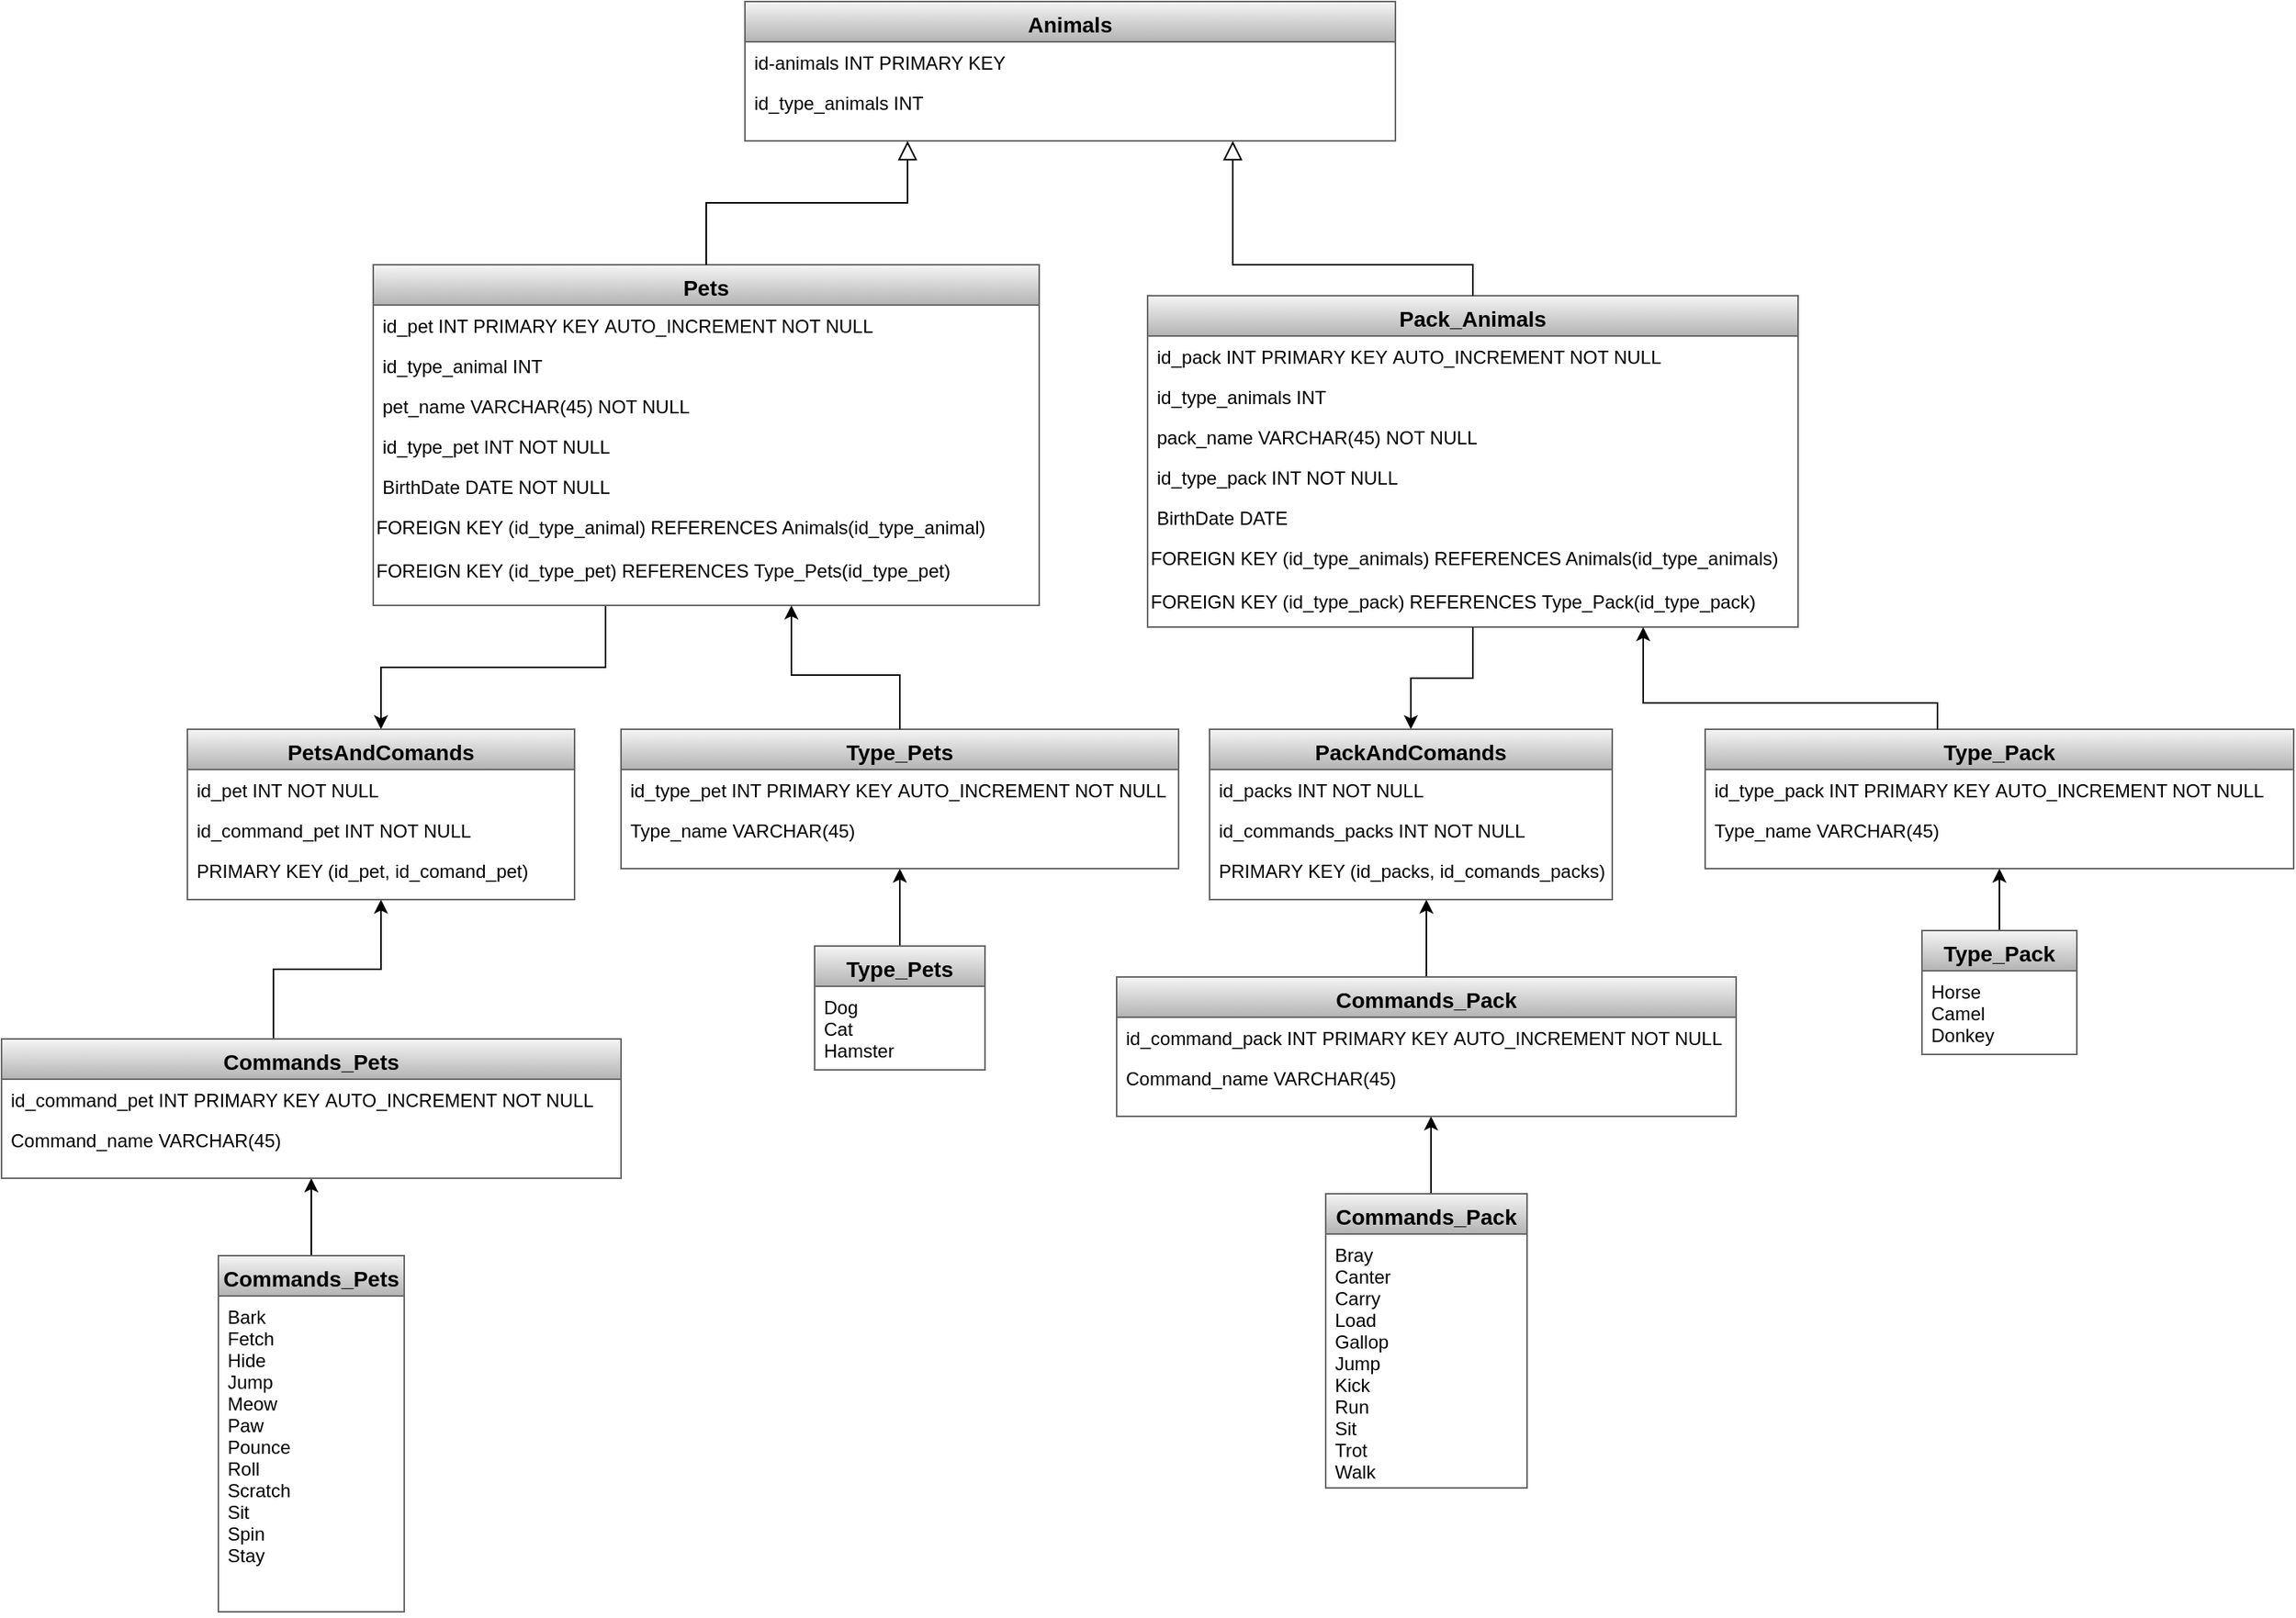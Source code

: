 <mxfile version="22.1.18" type="device">
  <diagram id="C5RBs43oDa-KdzZeNtuy" name="Page-1">
    <mxGraphModel dx="1941" dy="965" grid="1" gridSize="10" guides="1" tooltips="1" connect="1" arrows="1" fold="1" page="1" pageScale="1" pageWidth="827" pageHeight="1169" math="0" shadow="0">
      <root>
        <mxCell id="WIyWlLk6GJQsqaUBKTNV-0" />
        <mxCell id="WIyWlLk6GJQsqaUBKTNV-1" parent="WIyWlLk6GJQsqaUBKTNV-0" />
        <mxCell id="zkfFHV4jXpPFQw0GAbJ--0" value="Animals" style="swimlane;fontStyle=1;align=center;verticalAlign=top;childLayout=stackLayout;horizontal=1;startSize=26;horizontalStack=0;resizeParent=1;resizeLast=0;collapsible=1;marginBottom=0;rounded=0;shadow=0;strokeWidth=1;fillColor=#f5f5f5;gradientColor=#b3b3b3;strokeColor=#666666;fontSize=14;" parent="WIyWlLk6GJQsqaUBKTNV-1" vertex="1">
          <mxGeometry x="230" y="70" width="420" height="90" as="geometry">
            <mxRectangle x="230" y="140" width="160" height="26" as="alternateBounds" />
          </mxGeometry>
        </mxCell>
        <mxCell id="AlB-ESn7m_eAyDEMcSOY-45" value="id-animals INT PRIMARY KEY" style="text;align=left;verticalAlign=top;spacingLeft=4;spacingRight=4;overflow=hidden;rotatable=0;points=[[0,0.5],[1,0.5]];portConstraint=eastwest;" parent="zkfFHV4jXpPFQw0GAbJ--0" vertex="1">
          <mxGeometry y="26" width="420" height="26" as="geometry" />
        </mxCell>
        <mxCell id="i8bmPJD4AaZcCRBqQOqv-18" value="id_type_animals INT " style="text;align=left;verticalAlign=top;spacingLeft=4;spacingRight=4;overflow=hidden;rotatable=0;points=[[0,0.5],[1,0.5]];portConstraint=eastwest;" parent="zkfFHV4jXpPFQw0GAbJ--0" vertex="1">
          <mxGeometry y="52" width="420" height="26" as="geometry" />
        </mxCell>
        <mxCell id="iwt6LeZ27uW1ThUCOTVQ-15" value="" style="edgeStyle=orthogonalEdgeStyle;rounded=0;orthogonalLoop=1;jettySize=auto;html=1;" parent="WIyWlLk6GJQsqaUBKTNV-1" source="zkfFHV4jXpPFQw0GAbJ--6" target="iwt6LeZ27uW1ThUCOTVQ-9" edge="1">
          <mxGeometry relative="1" as="geometry">
            <mxPoint x="135" y="470" as="sourcePoint" />
            <Array as="points">
              <mxPoint x="140" y="500" />
              <mxPoint x="-5" y="500" />
            </Array>
          </mxGeometry>
        </mxCell>
        <mxCell id="zkfFHV4jXpPFQw0GAbJ--6" value="Pets" style="swimlane;fontStyle=1;align=center;verticalAlign=top;childLayout=stackLayout;horizontal=1;startSize=26;horizontalStack=0;resizeParent=1;resizeLast=0;collapsible=1;marginBottom=0;rounded=0;shadow=0;strokeWidth=1;fillColor=#f5f5f5;gradientColor=#b3b3b3;strokeColor=#666666;fontSize=14;" parent="WIyWlLk6GJQsqaUBKTNV-1" vertex="1">
          <mxGeometry x="-10" y="240" width="430" height="220" as="geometry">
            <mxRectangle x="130" y="380" width="160" height="26" as="alternateBounds" />
          </mxGeometry>
        </mxCell>
        <mxCell id="zkfFHV4jXpPFQw0GAbJ--7" value="id_pet INT PRIMARY KEY AUTO_INCREMENT NOT NULL" style="text;align=left;verticalAlign=top;spacingLeft=4;spacingRight=4;overflow=hidden;rotatable=0;points=[[0,0.5],[1,0.5]];portConstraint=eastwest;" parent="zkfFHV4jXpPFQw0GAbJ--6" vertex="1">
          <mxGeometry y="26" width="430" height="26" as="geometry" />
        </mxCell>
        <mxCell id="i8bmPJD4AaZcCRBqQOqv-16" value="id_type_animal INT " style="text;align=left;verticalAlign=top;spacingLeft=4;spacingRight=4;overflow=hidden;rotatable=0;points=[[0,0.5],[1,0.5]];portConstraint=eastwest;" parent="zkfFHV4jXpPFQw0GAbJ--6" vertex="1">
          <mxGeometry y="52" width="430" height="26" as="geometry" />
        </mxCell>
        <mxCell id="Y25vaN2QhgSYuQEGl5e0-4" value="pet_name VARCHAR(45) NOT NULL" style="text;align=left;verticalAlign=top;spacingLeft=4;spacingRight=4;overflow=hidden;rotatable=0;points=[[0,0.5],[1,0.5]];portConstraint=eastwest;" parent="zkfFHV4jXpPFQw0GAbJ--6" vertex="1">
          <mxGeometry y="78" width="430" height="26" as="geometry" />
        </mxCell>
        <mxCell id="CBFG-7g9k65mxS55Xggb-8" value="id_type_pet INT NOT NULL" style="text;align=left;verticalAlign=top;spacingLeft=4;spacingRight=4;overflow=hidden;rotatable=0;points=[[0,0.5],[1,0.5]];portConstraint=eastwest;rounded=0;shadow=0;html=0;" parent="zkfFHV4jXpPFQw0GAbJ--6" vertex="1">
          <mxGeometry y="104" width="430" height="26" as="geometry" />
        </mxCell>
        <mxCell id="zkfFHV4jXpPFQw0GAbJ--8" value="BirthDate DATE NOT NULL" style="text;align=left;verticalAlign=top;spacingLeft=4;spacingRight=4;overflow=hidden;rotatable=0;points=[[0,0.5],[1,0.5]];portConstraint=eastwest;rounded=0;shadow=0;html=0;" parent="zkfFHV4jXpPFQw0GAbJ--6" vertex="1">
          <mxGeometry y="130" width="430" height="26" as="geometry" />
        </mxCell>
        <mxCell id="i8bmPJD4AaZcCRBqQOqv-17" value="FOREIGN KEY (id_type_animal) REFERENCES Animals(id_type_animal)" style="text;whiteSpace=wrap;html=1;" parent="zkfFHV4jXpPFQw0GAbJ--6" vertex="1">
          <mxGeometry y="156" width="430" height="28" as="geometry" />
        </mxCell>
        <mxCell id="i8bmPJD4AaZcCRBqQOqv-20" value="FOREIGN KEY (id_type_pet) REFERENCES&amp;nbsp;Type_Pets(id_type_pet)" style="text;whiteSpace=wrap;html=1;" parent="zkfFHV4jXpPFQw0GAbJ--6" vertex="1">
          <mxGeometry y="184" width="430" height="26" as="geometry" />
        </mxCell>
        <mxCell id="zkfFHV4jXpPFQw0GAbJ--12" value="" style="endArrow=block;endSize=10;endFill=0;shadow=0;strokeWidth=1;rounded=0;edgeStyle=elbowEdgeStyle;elbow=vertical;entryX=0.25;entryY=1;entryDx=0;entryDy=0;" parent="WIyWlLk6GJQsqaUBKTNV-1" source="zkfFHV4jXpPFQw0GAbJ--6" target="zkfFHV4jXpPFQw0GAbJ--0" edge="1">
          <mxGeometry width="160" relative="1" as="geometry">
            <mxPoint x="200" y="203" as="sourcePoint" />
            <mxPoint x="370" y="170" as="targetPoint" />
            <Array as="points" />
          </mxGeometry>
        </mxCell>
        <mxCell id="zkfFHV4jXpPFQw0GAbJ--13" value="Pack_Animals" style="swimlane;fontStyle=1;align=center;verticalAlign=top;childLayout=stackLayout;horizontal=1;startSize=26;horizontalStack=0;resizeParent=1;resizeLast=0;collapsible=1;marginBottom=0;rounded=0;shadow=0;strokeWidth=1;fillColor=#f5f5f5;gradientColor=#b3b3b3;strokeColor=#666666;fontSize=14;" parent="WIyWlLk6GJQsqaUBKTNV-1" vertex="1">
          <mxGeometry x="490" y="260" width="420" height="214" as="geometry">
            <mxRectangle x="340" y="380" width="170" height="26" as="alternateBounds" />
          </mxGeometry>
        </mxCell>
        <mxCell id="zkfFHV4jXpPFQw0GAbJ--14" value="id_pack INT PRIMARY KEY AUTO_INCREMENT NOT NULL" style="text;align=left;verticalAlign=top;spacingLeft=4;spacingRight=4;overflow=hidden;rotatable=0;points=[[0,0.5],[1,0.5]];portConstraint=eastwest;" parent="zkfFHV4jXpPFQw0GAbJ--13" vertex="1">
          <mxGeometry y="26" width="420" height="26" as="geometry" />
        </mxCell>
        <mxCell id="i8bmPJD4AaZcCRBqQOqv-25" value="id_type_animals INT " style="text;align=left;verticalAlign=top;spacingLeft=4;spacingRight=4;overflow=hidden;rotatable=0;points=[[0,0.5],[1,0.5]];portConstraint=eastwest;" parent="zkfFHV4jXpPFQw0GAbJ--13" vertex="1">
          <mxGeometry y="52" width="420" height="26" as="geometry" />
        </mxCell>
        <mxCell id="AlB-ESn7m_eAyDEMcSOY-3" value="pack_name VARCHAR(45) NOT NULL" style="text;align=left;verticalAlign=top;spacingLeft=4;spacingRight=4;overflow=hidden;rotatable=0;points=[[0,0.5],[1,0.5]];portConstraint=eastwest;" parent="zkfFHV4jXpPFQw0GAbJ--13" vertex="1">
          <mxGeometry y="78" width="420" height="26" as="geometry" />
        </mxCell>
        <mxCell id="CBFG-7g9k65mxS55Xggb-9" value="id_type_pack INT NOT NULL" style="text;align=left;verticalAlign=top;spacingLeft=4;spacingRight=4;overflow=hidden;rotatable=0;points=[[0,0.5],[1,0.5]];portConstraint=eastwest;rounded=0;shadow=0;html=0;" parent="zkfFHV4jXpPFQw0GAbJ--13" vertex="1">
          <mxGeometry y="104" width="420" height="26" as="geometry" />
        </mxCell>
        <mxCell id="AlB-ESn7m_eAyDEMcSOY-4" value="BirthDate DATE" style="text;align=left;verticalAlign=top;spacingLeft=4;spacingRight=4;overflow=hidden;rotatable=0;points=[[0,0.5],[1,0.5]];portConstraint=eastwest;rounded=0;shadow=0;html=0;" parent="zkfFHV4jXpPFQw0GAbJ--13" vertex="1">
          <mxGeometry y="130" width="420" height="26" as="geometry" />
        </mxCell>
        <mxCell id="i8bmPJD4AaZcCRBqQOqv-21" value="FOREIGN KEY (id_type_animals) REFERENCES Animals(id_type_animals)" style="text;whiteSpace=wrap;html=1;" parent="zkfFHV4jXpPFQw0GAbJ--13" vertex="1">
          <mxGeometry y="156" width="420" height="28" as="geometry" />
        </mxCell>
        <mxCell id="i8bmPJD4AaZcCRBqQOqv-23" value="FOREIGN KEY (id_type_pack) REFERENCES&amp;nbsp;Type_Pack(id_type_pack)" style="text;whiteSpace=wrap;html=1;" parent="zkfFHV4jXpPFQw0GAbJ--13" vertex="1">
          <mxGeometry y="184" width="420" height="30" as="geometry" />
        </mxCell>
        <mxCell id="zkfFHV4jXpPFQw0GAbJ--16" value="" style="endArrow=block;endSize=10;endFill=0;shadow=0;strokeWidth=1;rounded=0;edgeStyle=elbowEdgeStyle;elbow=vertical;entryX=0.75;entryY=1;entryDx=0;entryDy=0;exitX=0.5;exitY=0;exitDx=0;exitDy=0;" parent="WIyWlLk6GJQsqaUBKTNV-1" source="zkfFHV4jXpPFQw0GAbJ--13" target="zkfFHV4jXpPFQw0GAbJ--0" edge="1">
          <mxGeometry width="160" relative="1" as="geometry">
            <mxPoint x="700" y="340" as="sourcePoint" />
            <mxPoint x="480" y="180" as="targetPoint" />
            <Array as="points">
              <mxPoint x="480" y="240" />
            </Array>
          </mxGeometry>
        </mxCell>
        <mxCell id="i8bmPJD4AaZcCRBqQOqv-7" value="" style="edgeStyle=orthogonalEdgeStyle;rounded=0;orthogonalLoop=1;jettySize=auto;html=1;" parent="WIyWlLk6GJQsqaUBKTNV-1" source="i8bmPJD4AaZcCRBqQOqv-4" target="AlB-ESn7m_eAyDEMcSOY-8" edge="1">
          <mxGeometry relative="1" as="geometry" />
        </mxCell>
        <mxCell id="AlB-ESn7m_eAyDEMcSOY-8" value="Type_Pets" style="swimlane;fontStyle=1;align=center;verticalAlign=top;childLayout=stackLayout;horizontal=1;startSize=26;horizontalStack=0;resizeParent=1;resizeLast=0;collapsible=1;marginBottom=0;rounded=0;shadow=0;strokeWidth=1;fillColor=#f5f5f5;gradientColor=#b3b3b3;strokeColor=#666666;fontSize=14;" parent="WIyWlLk6GJQsqaUBKTNV-1" vertex="1">
          <mxGeometry x="150" y="540" width="360" height="90" as="geometry">
            <mxRectangle x="130" y="380" width="160" height="26" as="alternateBounds" />
          </mxGeometry>
        </mxCell>
        <mxCell id="AlB-ESn7m_eAyDEMcSOY-9" value="id_type_pet INT PRIMARY KEY AUTO_INCREMENT NOT NULL" style="text;align=left;verticalAlign=top;spacingLeft=4;spacingRight=4;overflow=hidden;rotatable=0;points=[[0,0.5],[1,0.5]];portConstraint=eastwest;" parent="AlB-ESn7m_eAyDEMcSOY-8" vertex="1">
          <mxGeometry y="26" width="360" height="26" as="geometry" />
        </mxCell>
        <mxCell id="AlB-ESn7m_eAyDEMcSOY-12" value="Type_name VARCHAR(45)" style="text;align=left;verticalAlign=top;spacingLeft=4;spacingRight=4;overflow=hidden;rotatable=0;points=[[0,0.5],[1,0.5]];portConstraint=eastwest;rounded=0;shadow=0;html=0;" parent="AlB-ESn7m_eAyDEMcSOY-8" vertex="1">
          <mxGeometry y="52" width="360" height="26" as="geometry" />
        </mxCell>
        <mxCell id="AlB-ESn7m_eAyDEMcSOY-38" style="edgeStyle=orthogonalEdgeStyle;rounded=0;orthogonalLoop=1;jettySize=auto;html=1;exitX=0.439;exitY=0;exitDx=0;exitDy=0;exitPerimeter=0;" parent="WIyWlLk6GJQsqaUBKTNV-1" source="AlB-ESn7m_eAyDEMcSOY-21" target="iwt6LeZ27uW1ThUCOTVQ-9" edge="1">
          <mxGeometry relative="1" as="geometry">
            <mxPoint x="-164" y="757" as="sourcePoint" />
            <mxPoint x="50" y="620" as="targetPoint" />
          </mxGeometry>
        </mxCell>
        <mxCell id="i8bmPJD4AaZcCRBqQOqv-3" value="" style="edgeStyle=orthogonalEdgeStyle;rounded=0;orthogonalLoop=1;jettySize=auto;html=1;entryX=0.5;entryY=1;entryDx=0;entryDy=0;" parent="WIyWlLk6GJQsqaUBKTNV-1" source="i8bmPJD4AaZcCRBqQOqv-0" target="AlB-ESn7m_eAyDEMcSOY-21" edge="1">
          <mxGeometry relative="1" as="geometry">
            <Array as="points">
              <mxPoint x="-95" y="930" />
              <mxPoint x="-95" y="930" />
            </Array>
            <mxPoint x="-95" y="910" as="targetPoint" />
          </mxGeometry>
        </mxCell>
        <mxCell id="AlB-ESn7m_eAyDEMcSOY-21" value="Commands_Pets" style="swimlane;fontStyle=1;align=center;verticalAlign=top;childLayout=stackLayout;horizontal=1;startSize=26;horizontalStack=0;resizeParent=1;resizeLast=0;collapsible=1;marginBottom=0;rounded=0;shadow=0;strokeWidth=1;fillColor=#f5f5f5;gradientColor=#b3b3b3;strokeColor=#666666;fontSize=14;" parent="WIyWlLk6GJQsqaUBKTNV-1" vertex="1">
          <mxGeometry x="-250" y="740" width="400" height="90" as="geometry">
            <mxRectangle x="130" y="380" width="160" height="26" as="alternateBounds" />
          </mxGeometry>
        </mxCell>
        <mxCell id="AlB-ESn7m_eAyDEMcSOY-22" value="id_command_pet INT PRIMARY KEY AUTO_INCREMENT NOT NULL" style="text;align=left;verticalAlign=top;spacingLeft=4;spacingRight=4;overflow=hidden;rotatable=0;points=[[0,0.5],[1,0.5]];portConstraint=eastwest;" parent="AlB-ESn7m_eAyDEMcSOY-21" vertex="1">
          <mxGeometry y="26" width="400" height="26" as="geometry" />
        </mxCell>
        <mxCell id="AlB-ESn7m_eAyDEMcSOY-24" value="Command_name VARCHAR(45)" style="text;align=left;verticalAlign=top;spacingLeft=4;spacingRight=4;overflow=hidden;rotatable=0;points=[[0,0.5],[1,0.5]];portConstraint=eastwest;rounded=0;shadow=0;html=0;" parent="AlB-ESn7m_eAyDEMcSOY-21" vertex="1">
          <mxGeometry y="52" width="400" height="26" as="geometry" />
        </mxCell>
        <mxCell id="i8bmPJD4AaZcCRBqQOqv-15" value="" style="edgeStyle=orthogonalEdgeStyle;rounded=0;orthogonalLoop=1;jettySize=auto;html=1;" parent="WIyWlLk6GJQsqaUBKTNV-1" source="i8bmPJD4AaZcCRBqQOqv-12" target="AlB-ESn7m_eAyDEMcSOY-32" edge="1">
          <mxGeometry relative="1" as="geometry" />
        </mxCell>
        <mxCell id="AlB-ESn7m_eAyDEMcSOY-32" value="Type_Pack" style="swimlane;fontStyle=1;align=center;verticalAlign=top;childLayout=stackLayout;horizontal=1;startSize=26;horizontalStack=0;resizeParent=1;resizeLast=0;collapsible=1;marginBottom=0;rounded=0;shadow=0;strokeWidth=1;fillColor=#f5f5f5;strokeColor=#666666;gradientColor=#b3b3b3;fontSize=14;" parent="WIyWlLk6GJQsqaUBKTNV-1" vertex="1">
          <mxGeometry x="850" y="540" width="380" height="90" as="geometry">
            <mxRectangle x="380" y="390" width="160" height="26" as="alternateBounds" />
          </mxGeometry>
        </mxCell>
        <mxCell id="AlB-ESn7m_eAyDEMcSOY-33" value="id_type_pack INT PRIMARY KEY AUTO_INCREMENT NOT NULL" style="text;align=left;verticalAlign=top;spacingLeft=4;spacingRight=4;overflow=hidden;rotatable=0;points=[[0,0.5],[1,0.5]];portConstraint=eastwest;" parent="AlB-ESn7m_eAyDEMcSOY-32" vertex="1">
          <mxGeometry y="26" width="380" height="26" as="geometry" />
        </mxCell>
        <mxCell id="AlB-ESn7m_eAyDEMcSOY-34" value="Type_name VARCHAR(45)" style="text;align=left;verticalAlign=top;spacingLeft=4;spacingRight=4;overflow=hidden;rotatable=0;points=[[0,0.5],[1,0.5]];portConstraint=eastwest;rounded=0;shadow=0;html=0;" parent="AlB-ESn7m_eAyDEMcSOY-32" vertex="1">
          <mxGeometry y="52" width="380" height="26" as="geometry" />
        </mxCell>
        <mxCell id="AlB-ESn7m_eAyDEMcSOY-39" style="edgeStyle=orthogonalEdgeStyle;rounded=0;orthogonalLoop=1;jettySize=auto;html=1;" parent="WIyWlLk6GJQsqaUBKTNV-1" source="AlB-ESn7m_eAyDEMcSOY-35" target="CBFG-7g9k65mxS55Xggb-3" edge="1">
          <mxGeometry relative="1" as="geometry">
            <Array as="points">
              <mxPoint x="670" y="670" />
              <mxPoint x="670" y="670" />
            </Array>
            <mxPoint x="630.059" y="590" as="targetPoint" />
          </mxGeometry>
        </mxCell>
        <mxCell id="i8bmPJD4AaZcCRBqQOqv-11" value="" style="edgeStyle=orthogonalEdgeStyle;rounded=0;orthogonalLoop=1;jettySize=auto;html=1;exitX=0.6;exitY=0.005;exitDx=0;exitDy=0;exitPerimeter=0;" parent="WIyWlLk6GJQsqaUBKTNV-1" source="i8bmPJD4AaZcCRBqQOqv-8" target="AlB-ESn7m_eAyDEMcSOY-35" edge="1">
          <mxGeometry relative="1" as="geometry">
            <Array as="points">
              <mxPoint x="673" y="820" />
              <mxPoint x="673" y="820" />
            </Array>
            <mxPoint x="714" y="830" as="targetPoint" />
          </mxGeometry>
        </mxCell>
        <mxCell id="AlB-ESn7m_eAyDEMcSOY-35" value="Commands_Pack" style="swimlane;fontStyle=1;align=center;verticalAlign=top;childLayout=stackLayout;horizontal=1;startSize=26;horizontalStack=0;resizeParent=1;resizeLast=0;collapsible=1;marginBottom=0;rounded=0;shadow=0;strokeWidth=1;fillColor=#f5f5f5;gradientColor=#b3b3b3;strokeColor=#666666;fontSize=14;" parent="WIyWlLk6GJQsqaUBKTNV-1" vertex="1">
          <mxGeometry x="470" y="700" width="400" height="90" as="geometry">
            <mxRectangle x="130" y="380" width="160" height="26" as="alternateBounds" />
          </mxGeometry>
        </mxCell>
        <mxCell id="AlB-ESn7m_eAyDEMcSOY-36" value="id_command_pack INT PRIMARY KEY AUTO_INCREMENT NOT NULL" style="text;align=left;verticalAlign=top;spacingLeft=4;spacingRight=4;overflow=hidden;rotatable=0;points=[[0,0.5],[1,0.5]];portConstraint=eastwest;" parent="AlB-ESn7m_eAyDEMcSOY-35" vertex="1">
          <mxGeometry y="26" width="400" height="26" as="geometry" />
        </mxCell>
        <mxCell id="AlB-ESn7m_eAyDEMcSOY-37" value="Command_name VARCHAR(45)" style="text;align=left;verticalAlign=top;spacingLeft=4;spacingRight=4;overflow=hidden;rotatable=0;points=[[0,0.5],[1,0.5]];portConstraint=eastwest;rounded=0;shadow=0;html=0;" parent="AlB-ESn7m_eAyDEMcSOY-35" vertex="1">
          <mxGeometry y="52" width="400" height="26" as="geometry" />
        </mxCell>
        <mxCell id="AlB-ESn7m_eAyDEMcSOY-44" style="edgeStyle=orthogonalEdgeStyle;rounded=0;orthogonalLoop=1;jettySize=auto;html=1;" parent="WIyWlLk6GJQsqaUBKTNV-1" source="AlB-ESn7m_eAyDEMcSOY-32" target="zkfFHV4jXpPFQw0GAbJ--13" edge="1">
          <mxGeometry relative="1" as="geometry">
            <mxPoint x="1000" y="550" as="sourcePoint" />
            <mxPoint x="890.059" y="370" as="targetPoint" />
            <Array as="points">
              <mxPoint x="1000" y="523" />
              <mxPoint x="810" y="523" />
            </Array>
          </mxGeometry>
        </mxCell>
        <mxCell id="i8bmPJD4AaZcCRBqQOqv-0" value="Commands_Pets" style="swimlane;fontStyle=1;align=center;verticalAlign=top;childLayout=stackLayout;horizontal=1;startSize=26;horizontalStack=0;resizeParent=1;resizeLast=0;collapsible=1;marginBottom=0;rounded=0;shadow=0;strokeWidth=1;fillColor=#f5f5f5;gradientColor=#b3b3b3;strokeColor=#666666;fontSize=14;" parent="WIyWlLk6GJQsqaUBKTNV-1" vertex="1">
          <mxGeometry x="-110" y="880" width="120" height="230" as="geometry">
            <mxRectangle x="130" y="380" width="160" height="26" as="alternateBounds" />
          </mxGeometry>
        </mxCell>
        <mxCell id="i8bmPJD4AaZcCRBqQOqv-1" value="Bark&#xa;Fetch&#xa;Hide&#xa;Jump&#xa;Meow&#xa;Paw&#xa;Pounce&#xa;Roll&#xa;Scratch&#xa;Sit&#xa;Spin&#xa;Stay" style="text;align=left;verticalAlign=top;spacingLeft=4;spacingRight=4;overflow=hidden;rotatable=0;points=[[0,0.5],[1,0.5]];portConstraint=eastwest;" parent="i8bmPJD4AaZcCRBqQOqv-0" vertex="1">
          <mxGeometry y="26" width="120" height="204" as="geometry" />
        </mxCell>
        <mxCell id="i8bmPJD4AaZcCRBqQOqv-4" value="Type_Pets" style="swimlane;fontStyle=1;align=center;verticalAlign=top;childLayout=stackLayout;horizontal=1;startSize=26;horizontalStack=0;resizeParent=1;resizeLast=0;collapsible=1;marginBottom=0;rounded=0;shadow=0;strokeWidth=1;fillColor=#f5f5f5;gradientColor=#b3b3b3;strokeColor=#666666;fontSize=14;" parent="WIyWlLk6GJQsqaUBKTNV-1" vertex="1">
          <mxGeometry x="275" y="680" width="110" height="80" as="geometry">
            <mxRectangle x="130" y="380" width="160" height="26" as="alternateBounds" />
          </mxGeometry>
        </mxCell>
        <mxCell id="i8bmPJD4AaZcCRBqQOqv-5" value="Dog&#xa;Cat&#xa;Hamster" style="text;align=left;verticalAlign=top;spacingLeft=4;spacingRight=4;overflow=hidden;rotatable=0;points=[[0,0.5],[1,0.5]];portConstraint=eastwest;" parent="i8bmPJD4AaZcCRBqQOqv-4" vertex="1">
          <mxGeometry y="26" width="110" height="54" as="geometry" />
        </mxCell>
        <mxCell id="i8bmPJD4AaZcCRBqQOqv-8" value="Commands_Pack" style="swimlane;fontStyle=1;align=center;verticalAlign=top;childLayout=stackLayout;horizontal=1;startSize=26;horizontalStack=0;resizeParent=1;resizeLast=0;collapsible=1;marginBottom=0;rounded=0;shadow=0;strokeWidth=1;fillColor=#f5f5f5;gradientColor=#b3b3b3;strokeColor=#666666;fontSize=14;" parent="WIyWlLk6GJQsqaUBKTNV-1" vertex="1">
          <mxGeometry x="605" y="840" width="130" height="190" as="geometry">
            <mxRectangle x="130" y="380" width="160" height="26" as="alternateBounds" />
          </mxGeometry>
        </mxCell>
        <mxCell id="i8bmPJD4AaZcCRBqQOqv-9" value="Bray&#xa;Canter&#xa;Carry &#xa;Load&#xa;Gallop&#xa;Jump&#xa;Kick&#xa;Run&#xa;Sit&#xa;Trot&#xa;Walk" style="text;align=left;verticalAlign=top;spacingLeft=4;spacingRight=4;overflow=hidden;rotatable=0;points=[[0,0.5],[1,0.5]];portConstraint=eastwest;" parent="i8bmPJD4AaZcCRBqQOqv-8" vertex="1">
          <mxGeometry y="26" width="130" height="164" as="geometry" />
        </mxCell>
        <mxCell id="i8bmPJD4AaZcCRBqQOqv-12" value="Type_Pack" style="swimlane;fontStyle=1;align=center;verticalAlign=top;childLayout=stackLayout;horizontal=1;startSize=26;horizontalStack=0;resizeParent=1;resizeLast=0;collapsible=1;marginBottom=0;rounded=0;shadow=0;strokeWidth=1;fillColor=#f5f5f5;strokeColor=#666666;gradientColor=#b3b3b3;fontSize=14;" parent="WIyWlLk6GJQsqaUBKTNV-1" vertex="1">
          <mxGeometry x="990" y="670" width="100" height="80" as="geometry">
            <mxRectangle x="380" y="390" width="160" height="26" as="alternateBounds" />
          </mxGeometry>
        </mxCell>
        <mxCell id="i8bmPJD4AaZcCRBqQOqv-13" value="Horse&#xa;Camel&#xa;Donkey" style="text;align=left;verticalAlign=top;spacingLeft=4;spacingRight=4;overflow=hidden;rotatable=0;points=[[0,0.5],[1,0.5]];portConstraint=eastwest;" parent="i8bmPJD4AaZcCRBqQOqv-12" vertex="1">
          <mxGeometry y="26" width="100" height="54" as="geometry" />
        </mxCell>
        <mxCell id="iwt6LeZ27uW1ThUCOTVQ-2" style="edgeStyle=orthogonalEdgeStyle;rounded=0;orthogonalLoop=1;jettySize=auto;html=1;" parent="WIyWlLk6GJQsqaUBKTNV-1" source="AlB-ESn7m_eAyDEMcSOY-8" target="zkfFHV4jXpPFQw0GAbJ--6" edge="1">
          <mxGeometry relative="1" as="geometry">
            <mxPoint x="270" y="727.7" as="sourcePoint" />
            <mxPoint x="320" y="460" as="targetPoint" />
            <Array as="points">
              <mxPoint x="330" y="505" />
              <mxPoint x="260" y="505" />
            </Array>
          </mxGeometry>
        </mxCell>
        <mxCell id="iwt6LeZ27uW1ThUCOTVQ-9" value="PetsAndComands" style="swimlane;fontStyle=1;align=center;verticalAlign=top;childLayout=stackLayout;horizontal=1;startSize=26;horizontalStack=0;resizeParent=1;resizeLast=0;collapsible=1;marginBottom=0;rounded=0;shadow=0;strokeWidth=1;fillColor=#f5f5f5;gradientColor=#b3b3b3;strokeColor=#666666;fontSize=14;" parent="WIyWlLk6GJQsqaUBKTNV-1" vertex="1">
          <mxGeometry x="-130" y="540" width="250" height="110" as="geometry">
            <mxRectangle x="130" y="380" width="160" height="26" as="alternateBounds" />
          </mxGeometry>
        </mxCell>
        <mxCell id="iwt6LeZ27uW1ThUCOTVQ-10" value="id_pet INT NOT NULL" style="text;align=left;verticalAlign=top;spacingLeft=4;spacingRight=4;overflow=hidden;rotatable=0;points=[[0,0.5],[1,0.5]];portConstraint=eastwest;" parent="iwt6LeZ27uW1ThUCOTVQ-9" vertex="1">
          <mxGeometry y="26" width="250" height="26" as="geometry" />
        </mxCell>
        <mxCell id="CBFG-7g9k65mxS55Xggb-0" value="id_command_pet INT NOT NULL" style="text;align=left;verticalAlign=top;spacingLeft=4;spacingRight=4;overflow=hidden;rotatable=0;points=[[0,0.5],[1,0.5]];portConstraint=eastwest;" parent="iwt6LeZ27uW1ThUCOTVQ-9" vertex="1">
          <mxGeometry y="52" width="250" height="26" as="geometry" />
        </mxCell>
        <mxCell id="CBFG-7g9k65mxS55Xggb-1" value="PRIMARY KEY (id_pet, id_comand_pet)" style="text;align=left;verticalAlign=top;spacingLeft=4;spacingRight=4;overflow=hidden;rotatable=0;points=[[0,0.5],[1,0.5]];portConstraint=eastwest;" parent="iwt6LeZ27uW1ThUCOTVQ-9" vertex="1">
          <mxGeometry y="78" width="250" height="26" as="geometry" />
        </mxCell>
        <mxCell id="CBFG-7g9k65mxS55Xggb-7" style="edgeStyle=orthogonalEdgeStyle;rounded=0;orthogonalLoop=1;jettySize=auto;html=1;" parent="WIyWlLk6GJQsqaUBKTNV-1" source="zkfFHV4jXpPFQw0GAbJ--13" target="CBFG-7g9k65mxS55Xggb-3" edge="1">
          <mxGeometry relative="1" as="geometry" />
        </mxCell>
        <mxCell id="CBFG-7g9k65mxS55Xggb-3" value="PackAndComands" style="swimlane;fontStyle=1;align=center;verticalAlign=top;childLayout=stackLayout;horizontal=1;startSize=26;horizontalStack=0;resizeParent=1;resizeLast=0;collapsible=1;marginBottom=0;rounded=0;shadow=0;strokeWidth=1;fillColor=#f5f5f5;gradientColor=#b3b3b3;strokeColor=#666666;fontSize=14;" parent="WIyWlLk6GJQsqaUBKTNV-1" vertex="1">
          <mxGeometry x="530" y="540" width="260" height="110" as="geometry">
            <mxRectangle x="130" y="380" width="160" height="26" as="alternateBounds" />
          </mxGeometry>
        </mxCell>
        <mxCell id="CBFG-7g9k65mxS55Xggb-4" value="id_packs INT NOT NULL" style="text;align=left;verticalAlign=top;spacingLeft=4;spacingRight=4;overflow=hidden;rotatable=0;points=[[0,0.5],[1,0.5]];portConstraint=eastwest;" parent="CBFG-7g9k65mxS55Xggb-3" vertex="1">
          <mxGeometry y="26" width="260" height="26" as="geometry" />
        </mxCell>
        <mxCell id="CBFG-7g9k65mxS55Xggb-5" value="id_commands_packs INT NOT NULL" style="text;align=left;verticalAlign=top;spacingLeft=4;spacingRight=4;overflow=hidden;rotatable=0;points=[[0,0.5],[1,0.5]];portConstraint=eastwest;" parent="CBFG-7g9k65mxS55Xggb-3" vertex="1">
          <mxGeometry y="52" width="260" height="26" as="geometry" />
        </mxCell>
        <mxCell id="CBFG-7g9k65mxS55Xggb-6" value="PRIMARY KEY (id_packs, id_comands_packs)" style="text;align=left;verticalAlign=top;spacingLeft=4;spacingRight=4;overflow=hidden;rotatable=0;points=[[0,0.5],[1,0.5]];portConstraint=eastwest;" parent="CBFG-7g9k65mxS55Xggb-3" vertex="1">
          <mxGeometry y="78" width="260" height="26" as="geometry" />
        </mxCell>
      </root>
    </mxGraphModel>
  </diagram>
</mxfile>
